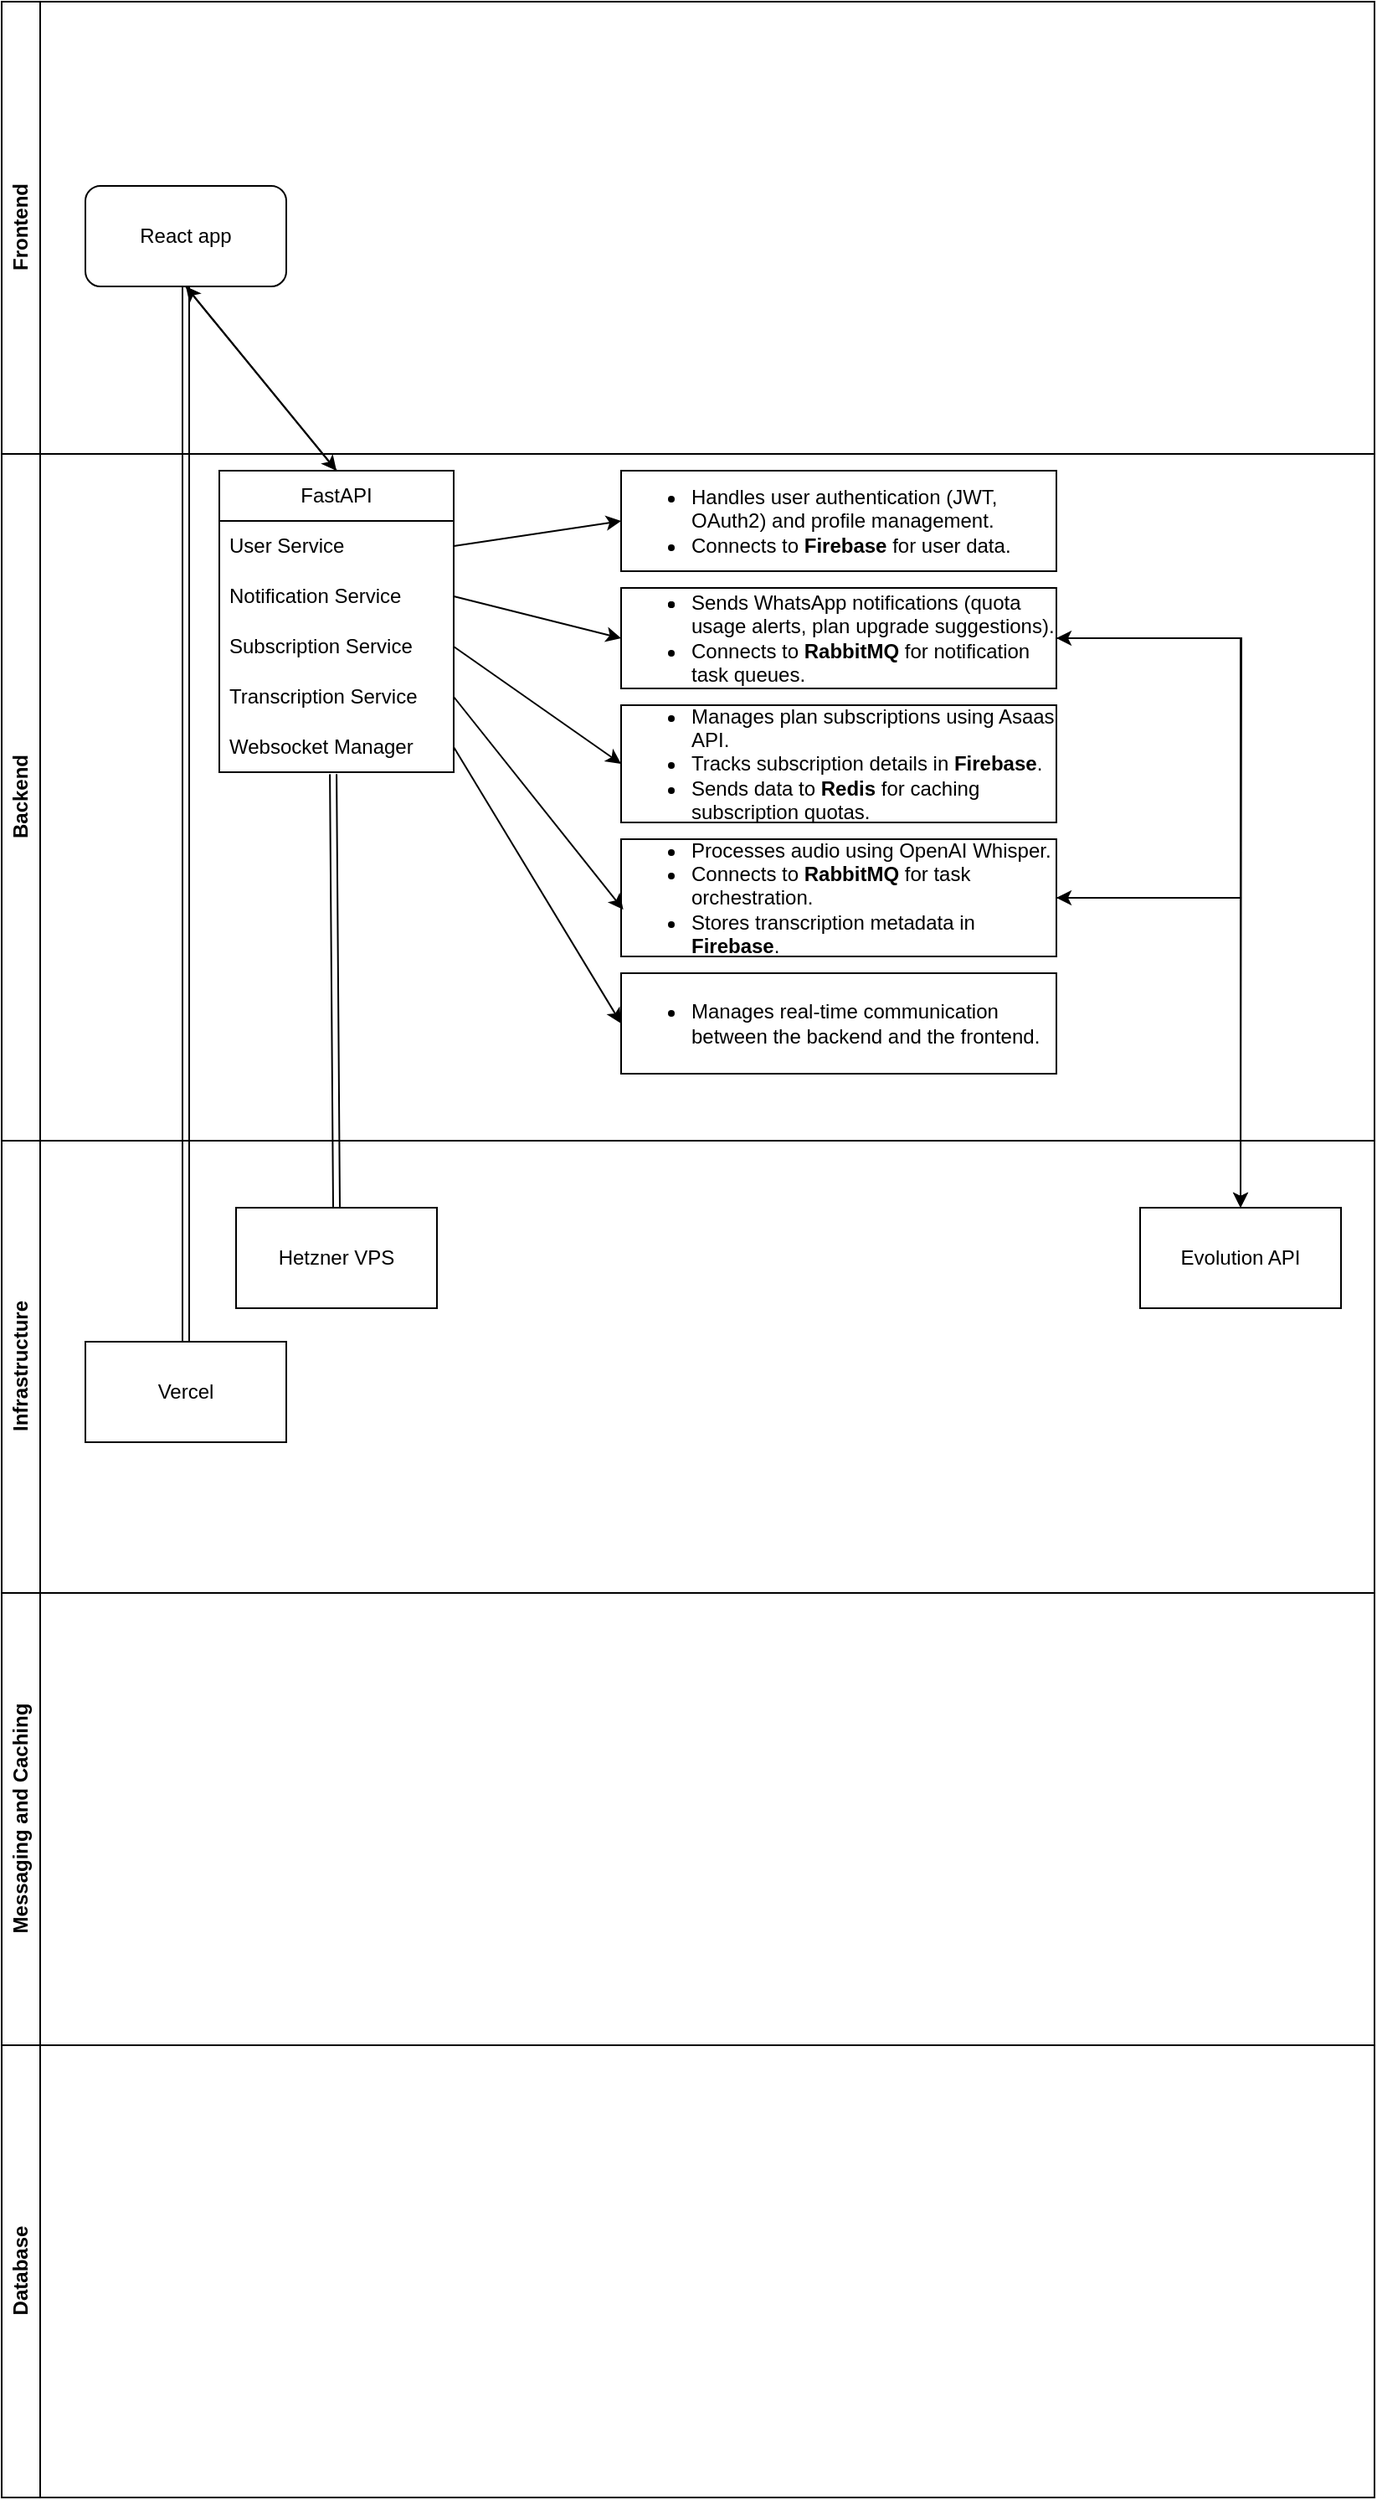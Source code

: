 <mxfile version="26.0.2">
  <diagram name="Página-1" id="UZA3DpwESCK6koD5ipCv">
    <mxGraphModel dx="2066" dy="747" grid="1" gridSize="10" guides="1" tooltips="1" connect="1" arrows="1" fold="1" page="1" pageScale="1" pageWidth="827" pageHeight="1169" math="0" shadow="0">
      <root>
        <mxCell id="0" />
        <mxCell id="1" parent="0" />
        <mxCell id="lehRbZBesli6KVulap8z-20" value="Frontend" style="swimlane;horizontal=0;whiteSpace=wrap;html=1;" vertex="1" parent="1">
          <mxGeometry width="820" height="270" as="geometry">
            <mxRectangle width="40" height="80" as="alternateBounds" />
          </mxGeometry>
        </mxCell>
        <mxCell id="lehRbZBesli6KVulap8z-25" value="React app" style="rounded=1;whiteSpace=wrap;html=1;" vertex="1" parent="lehRbZBesli6KVulap8z-20">
          <mxGeometry x="50" y="110" width="120" height="60" as="geometry" />
        </mxCell>
        <mxCell id="lehRbZBesli6KVulap8z-21" value="Backend" style="swimlane;horizontal=0;whiteSpace=wrap;html=1;" vertex="1" parent="1">
          <mxGeometry y="270" width="820" height="410" as="geometry" />
        </mxCell>
        <mxCell id="lehRbZBesli6KVulap8z-31" value="FastAPI" style="swimlane;fontStyle=0;childLayout=stackLayout;horizontal=1;startSize=30;horizontalStack=0;resizeParent=1;resizeParentMax=0;resizeLast=0;collapsible=1;marginBottom=0;whiteSpace=wrap;html=1;" vertex="1" parent="lehRbZBesli6KVulap8z-21">
          <mxGeometry x="130" y="10" width="140" height="180" as="geometry" />
        </mxCell>
        <mxCell id="lehRbZBesli6KVulap8z-32" value="User Service" style="text;strokeColor=none;fillColor=none;align=left;verticalAlign=middle;spacingLeft=4;spacingRight=4;overflow=hidden;points=[[0,0.5],[1,0.5]];portConstraint=eastwest;rotatable=0;whiteSpace=wrap;html=1;" vertex="1" parent="lehRbZBesli6KVulap8z-31">
          <mxGeometry y="30" width="140" height="30" as="geometry" />
        </mxCell>
        <mxCell id="lehRbZBesli6KVulap8z-33" value="Notification Service" style="text;strokeColor=none;fillColor=none;align=left;verticalAlign=middle;spacingLeft=4;spacingRight=4;overflow=hidden;points=[[0,0.5],[1,0.5]];portConstraint=eastwest;rotatable=0;whiteSpace=wrap;html=1;" vertex="1" parent="lehRbZBesli6KVulap8z-31">
          <mxGeometry y="60" width="140" height="30" as="geometry" />
        </mxCell>
        <mxCell id="lehRbZBesli6KVulap8z-34" value="Subscription Service" style="text;strokeColor=none;fillColor=none;align=left;verticalAlign=middle;spacingLeft=4;spacingRight=4;overflow=hidden;points=[[0,0.5],[1,0.5]];portConstraint=eastwest;rotatable=0;whiteSpace=wrap;html=1;" vertex="1" parent="lehRbZBesli6KVulap8z-31">
          <mxGeometry y="90" width="140" height="30" as="geometry" />
        </mxCell>
        <mxCell id="lehRbZBesli6KVulap8z-37" value="Transcription Service" style="text;strokeColor=none;fillColor=none;align=left;verticalAlign=middle;spacingLeft=4;spacingRight=4;overflow=hidden;points=[[0,0.5],[1,0.5]];portConstraint=eastwest;rotatable=0;whiteSpace=wrap;html=1;" vertex="1" parent="lehRbZBesli6KVulap8z-31">
          <mxGeometry y="120" width="140" height="30" as="geometry" />
        </mxCell>
        <mxCell id="lehRbZBesli6KVulap8z-38" value="Websocket Manager" style="text;strokeColor=none;fillColor=none;align=left;verticalAlign=middle;spacingLeft=4;spacingRight=4;overflow=hidden;points=[[0,0.5],[1,0.5]];portConstraint=eastwest;rotatable=0;whiteSpace=wrap;html=1;" vertex="1" parent="lehRbZBesli6KVulap8z-31">
          <mxGeometry y="150" width="140" height="30" as="geometry" />
        </mxCell>
        <mxCell id="lehRbZBesli6KVulap8z-65" style="edgeStyle=orthogonalEdgeStyle;rounded=0;orthogonalLoop=1;jettySize=auto;html=1;exitX=1;exitY=0.5;exitDx=0;exitDy=0;" edge="1" parent="lehRbZBesli6KVulap8z-21" source="lehRbZBesli6KVulap8z-41">
          <mxGeometry relative="1" as="geometry">
            <mxPoint x="740" y="450" as="targetPoint" />
          </mxGeometry>
        </mxCell>
        <mxCell id="lehRbZBesli6KVulap8z-41" value="&lt;ul&gt;&lt;li&gt;&lt;li&gt;Sends WhatsApp notifications (quota usage alerts, plan upgrade suggestions).&lt;/li&gt;&lt;li&gt;Connects to &lt;strong&gt;RabbitMQ&lt;/strong&gt; for notification task queues.&lt;/li&gt;&lt;/li&gt;&lt;/ul&gt;" style="rounded=0;whiteSpace=wrap;html=1;align=left;" vertex="1" parent="lehRbZBesli6KVulap8z-21">
          <mxGeometry x="370" y="80" width="260" height="60" as="geometry" />
        </mxCell>
        <mxCell id="lehRbZBesli6KVulap8z-42" style="edgeStyle=none;rounded=0;orthogonalLoop=1;jettySize=auto;html=1;exitX=1;exitY=0.5;exitDx=0;exitDy=0;entryX=0;entryY=0.5;entryDx=0;entryDy=0;" edge="1" parent="lehRbZBesli6KVulap8z-21" source="lehRbZBesli6KVulap8z-33" target="lehRbZBesli6KVulap8z-41">
          <mxGeometry relative="1" as="geometry" />
        </mxCell>
        <mxCell id="lehRbZBesli6KVulap8z-43" value="&lt;ul&gt;&lt;li&gt;Manages plan subscriptions using Asaas API.&lt;/li&gt;&lt;li&gt;Tracks subscription details in &lt;strong&gt;Firebase&lt;/strong&gt;.&lt;/li&gt;&lt;li&gt;Sends data to &lt;strong&gt;Redis&lt;/strong&gt; for caching subscription quotas.&lt;/li&gt;&lt;/ul&gt;" style="rounded=0;whiteSpace=wrap;html=1;align=left;" vertex="1" parent="lehRbZBesli6KVulap8z-21">
          <mxGeometry x="370" y="150" width="260" height="70" as="geometry" />
        </mxCell>
        <mxCell id="lehRbZBesli6KVulap8z-44" style="edgeStyle=none;rounded=0;orthogonalLoop=1;jettySize=auto;html=1;exitX=1;exitY=0.5;exitDx=0;exitDy=0;entryX=0;entryY=0.5;entryDx=0;entryDy=0;" edge="1" parent="lehRbZBesli6KVulap8z-21" source="lehRbZBesli6KVulap8z-34" target="lehRbZBesli6KVulap8z-43">
          <mxGeometry relative="1" as="geometry" />
        </mxCell>
        <mxCell id="lehRbZBesli6KVulap8z-45" value="&lt;ul&gt;&lt;li&gt;Processes audio using OpenAI Whisper.&lt;/li&gt;&lt;li&gt;Connects to &lt;strong&gt;RabbitMQ&lt;/strong&gt; for task orchestration.&lt;/li&gt;&lt;li&gt;Stores transcription metadata in &lt;strong&gt;Firebase&lt;/strong&gt;.&lt;/li&gt;&lt;/ul&gt;" style="rounded=0;whiteSpace=wrap;html=1;align=left;" vertex="1" parent="lehRbZBesli6KVulap8z-21">
          <mxGeometry x="370" y="230" width="260" height="70" as="geometry" />
        </mxCell>
        <mxCell id="lehRbZBesli6KVulap8z-46" style="edgeStyle=none;rounded=0;orthogonalLoop=1;jettySize=auto;html=1;exitX=1;exitY=0.5;exitDx=0;exitDy=0;entryX=0.005;entryY=0.6;entryDx=0;entryDy=0;entryPerimeter=0;" edge="1" parent="lehRbZBesli6KVulap8z-21" source="lehRbZBesli6KVulap8z-37" target="lehRbZBesli6KVulap8z-45">
          <mxGeometry relative="1" as="geometry" />
        </mxCell>
        <mxCell id="lehRbZBesli6KVulap8z-47" value="&lt;ul&gt;&lt;li&gt;Manages real-time communication between the backend and the frontend.&lt;/li&gt;&lt;/ul&gt;" style="rounded=0;whiteSpace=wrap;html=1;align=left;" vertex="1" parent="lehRbZBesli6KVulap8z-21">
          <mxGeometry x="370" y="310" width="260" height="60" as="geometry" />
        </mxCell>
        <mxCell id="lehRbZBesli6KVulap8z-48" style="edgeStyle=none;rounded=0;orthogonalLoop=1;jettySize=auto;html=1;exitX=1;exitY=0.5;exitDx=0;exitDy=0;entryX=0;entryY=0.5;entryDx=0;entryDy=0;" edge="1" parent="lehRbZBesli6KVulap8z-21" source="lehRbZBesli6KVulap8z-38" target="lehRbZBesli6KVulap8z-47">
          <mxGeometry relative="1" as="geometry">
            <mxPoint x="340" y="320" as="targetPoint" />
          </mxGeometry>
        </mxCell>
        <mxCell id="lehRbZBesli6KVulap8z-39" value="&lt;ul&gt;&lt;li&gt;Handles user authentication (JWT, OAuth2) and profile management.&lt;/li&gt;&lt;li&gt;Connects to &lt;strong&gt;Firebase&lt;/strong&gt; for user data.&lt;/li&gt;&lt;/ul&gt;" style="rounded=0;whiteSpace=wrap;html=1;align=left;" vertex="1" parent="lehRbZBesli6KVulap8z-21">
          <mxGeometry x="370" y="10" width="260" height="60" as="geometry" />
        </mxCell>
        <mxCell id="lehRbZBesli6KVulap8z-40" style="edgeStyle=none;rounded=0;orthogonalLoop=1;jettySize=auto;html=1;exitX=1;exitY=0.5;exitDx=0;exitDy=0;entryX=0;entryY=0.5;entryDx=0;entryDy=0;" edge="1" parent="lehRbZBesli6KVulap8z-21" source="lehRbZBesli6KVulap8z-32" target="lehRbZBesli6KVulap8z-39">
          <mxGeometry relative="1" as="geometry" />
        </mxCell>
        <mxCell id="lehRbZBesli6KVulap8z-22" value="Infrastructure" style="swimlane;horizontal=0;whiteSpace=wrap;html=1;" vertex="1" parent="1">
          <mxGeometry y="680" width="820" height="270" as="geometry">
            <mxRectangle y="540" width="40" height="100" as="alternateBounds" />
          </mxGeometry>
        </mxCell>
        <mxCell id="lehRbZBesli6KVulap8z-56" value="Vercel" style="rounded=0;whiteSpace=wrap;html=1;" vertex="1" parent="lehRbZBesli6KVulap8z-22">
          <mxGeometry x="50" y="120" width="120" height="60" as="geometry" />
        </mxCell>
        <mxCell id="lehRbZBesli6KVulap8z-59" value="Hetzner VPS" style="rounded=0;whiteSpace=wrap;html=1;" vertex="1" parent="lehRbZBesli6KVulap8z-22">
          <mxGeometry x="140" y="40" width="120" height="60" as="geometry" />
        </mxCell>
        <mxCell id="lehRbZBesli6KVulap8z-61" style="edgeStyle=none;rounded=0;orthogonalLoop=1;jettySize=auto;html=1;exitX=0.75;exitY=0;exitDx=0;exitDy=0;" edge="1" parent="lehRbZBesli6KVulap8z-22" source="lehRbZBesli6KVulap8z-59" target="lehRbZBesli6KVulap8z-59">
          <mxGeometry relative="1" as="geometry" />
        </mxCell>
        <mxCell id="lehRbZBesli6KVulap8z-62" value="Evolution API" style="rounded=0;whiteSpace=wrap;html=1;" vertex="1" parent="lehRbZBesli6KVulap8z-22">
          <mxGeometry x="680" y="40" width="120" height="60" as="geometry" />
        </mxCell>
        <mxCell id="lehRbZBesli6KVulap8z-23" value="Database" style="swimlane;horizontal=0;whiteSpace=wrap;html=1;" vertex="1" parent="1">
          <mxGeometry y="1220" width="820" height="270" as="geometry">
            <mxRectangle y="810" width="40" height="80" as="alternateBounds" />
          </mxGeometry>
        </mxCell>
        <mxCell id="lehRbZBesli6KVulap8z-24" value="Messaging and Caching" style="swimlane;horizontal=0;whiteSpace=wrap;html=1;" vertex="1" parent="1">
          <mxGeometry y="950" width="820" height="270" as="geometry" />
        </mxCell>
        <mxCell id="lehRbZBesli6KVulap8z-54" style="edgeStyle=none;rounded=0;orthogonalLoop=1;jettySize=auto;html=1;exitX=0.5;exitY=1;exitDx=0;exitDy=0;entryX=0.5;entryY=0;entryDx=0;entryDy=0;" edge="1" parent="1" source="lehRbZBesli6KVulap8z-25" target="lehRbZBesli6KVulap8z-31">
          <mxGeometry relative="1" as="geometry" />
        </mxCell>
        <mxCell id="lehRbZBesli6KVulap8z-55" style="edgeStyle=none;rounded=0;orthogonalLoop=1;jettySize=auto;html=1;exitX=0.5;exitY=0;exitDx=0;exitDy=0;entryX=0.5;entryY=1;entryDx=0;entryDy=0;" edge="1" parent="1" source="lehRbZBesli6KVulap8z-31" target="lehRbZBesli6KVulap8z-25">
          <mxGeometry relative="1" as="geometry" />
        </mxCell>
        <mxCell id="lehRbZBesli6KVulap8z-58" style="edgeStyle=none;rounded=0;orthogonalLoop=1;jettySize=auto;html=1;exitX=0.5;exitY=0;exitDx=0;exitDy=0;entryX=0.5;entryY=1;entryDx=0;entryDy=0;shape=link;" edge="1" parent="1" source="lehRbZBesli6KVulap8z-56" target="lehRbZBesli6KVulap8z-25">
          <mxGeometry relative="1" as="geometry" />
        </mxCell>
        <mxCell id="lehRbZBesli6KVulap8z-60" style="edgeStyle=none;rounded=0;orthogonalLoop=1;jettySize=auto;html=1;exitX=0.5;exitY=0;exitDx=0;exitDy=0;shape=link;entryX=0.486;entryY=1.039;entryDx=0;entryDy=0;entryPerimeter=0;" edge="1" parent="1" source="lehRbZBesli6KVulap8z-59" target="lehRbZBesli6KVulap8z-38">
          <mxGeometry relative="1" as="geometry">
            <mxPoint x="200" y="480" as="targetPoint" />
          </mxGeometry>
        </mxCell>
        <mxCell id="lehRbZBesli6KVulap8z-63" style="edgeStyle=orthogonalEdgeStyle;rounded=0;orthogonalLoop=1;jettySize=auto;html=1;exitX=1;exitY=0.5;exitDx=0;exitDy=0;entryX=0.5;entryY=0;entryDx=0;entryDy=0;" edge="1" parent="1" source="lehRbZBesli6KVulap8z-45" target="lehRbZBesli6KVulap8z-62">
          <mxGeometry relative="1" as="geometry" />
        </mxCell>
        <mxCell id="lehRbZBesli6KVulap8z-64" style="edgeStyle=orthogonalEdgeStyle;rounded=0;orthogonalLoop=1;jettySize=auto;html=1;exitX=0.5;exitY=0;exitDx=0;exitDy=0;entryX=1;entryY=0.5;entryDx=0;entryDy=0;" edge="1" parent="1" source="lehRbZBesli6KVulap8z-62" target="lehRbZBesli6KVulap8z-45">
          <mxGeometry relative="1" as="geometry" />
        </mxCell>
        <mxCell id="lehRbZBesli6KVulap8z-66" style="edgeStyle=orthogonalEdgeStyle;rounded=0;orthogonalLoop=1;jettySize=auto;html=1;exitX=0.5;exitY=0;exitDx=0;exitDy=0;entryX=1;entryY=0.5;entryDx=0;entryDy=0;" edge="1" parent="1" source="lehRbZBesli6KVulap8z-62" target="lehRbZBesli6KVulap8z-41">
          <mxGeometry relative="1" as="geometry" />
        </mxCell>
      </root>
    </mxGraphModel>
  </diagram>
</mxfile>
